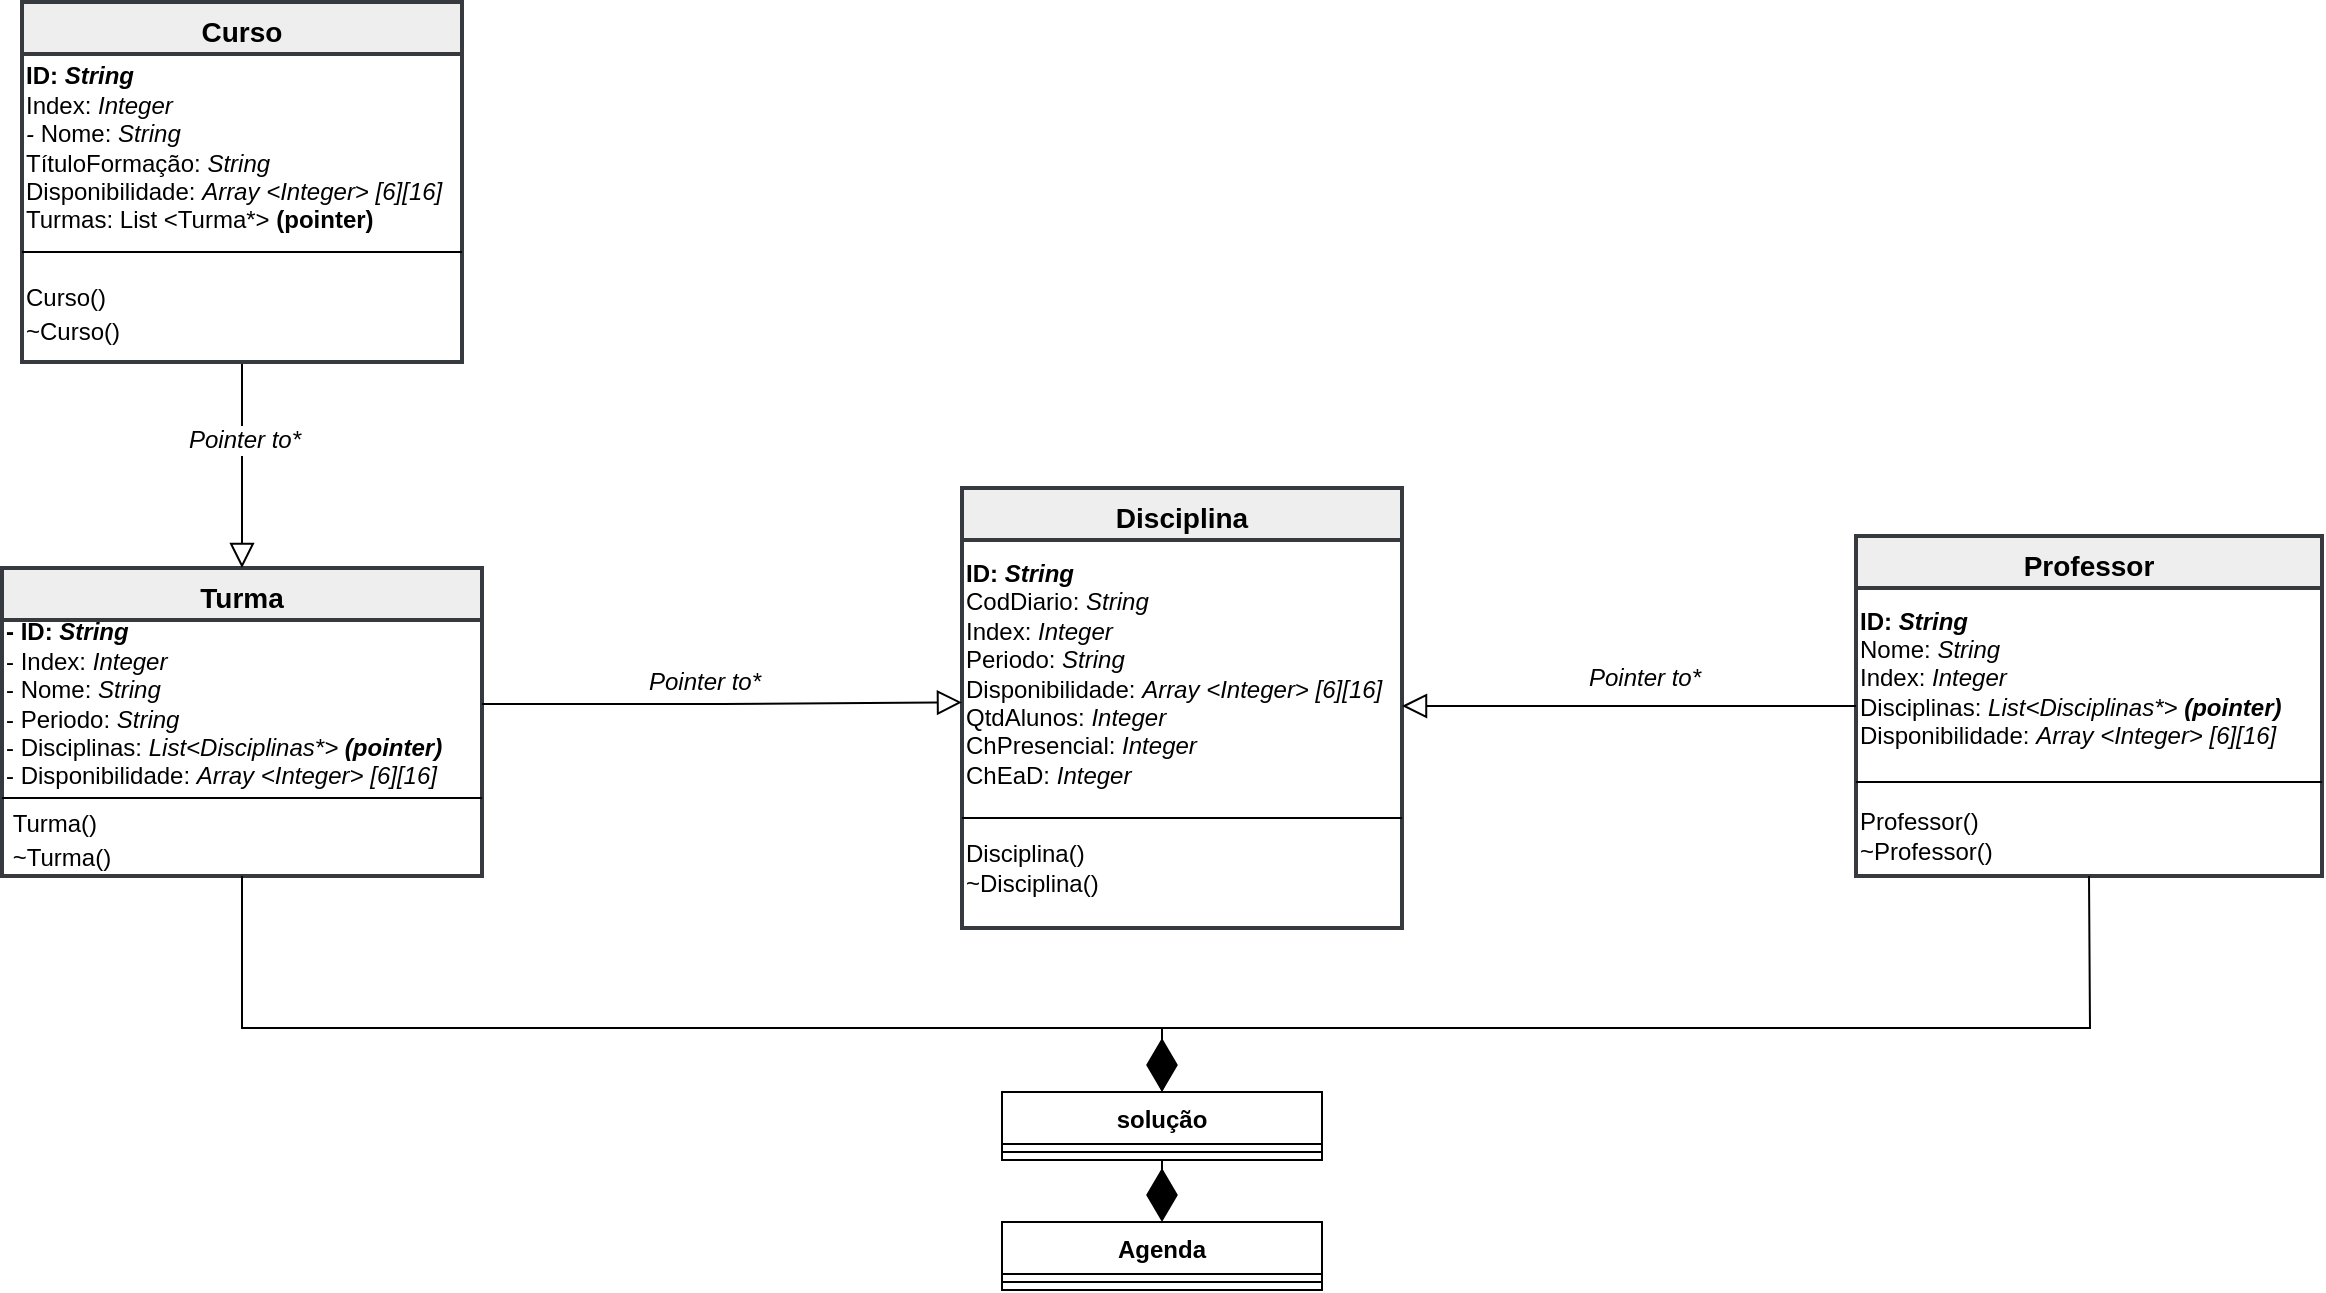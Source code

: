 <mxfile version="20.3.0" type="device"><diagram id="C5RBs43oDa-KdzZeNtuy" name="Page-1"><mxGraphModel dx="2249" dy="875" grid="1" gridSize="10" guides="1" tooltips="1" connect="1" arrows="1" fold="1" page="1" pageScale="1" pageWidth="827" pageHeight="1169" math="0" shadow="0"><root><mxCell id="WIyWlLk6GJQsqaUBKTNV-0"/><mxCell id="WIyWlLk6GJQsqaUBKTNV-1" parent="WIyWlLk6GJQsqaUBKTNV-0"/><mxCell id="zkfFHV4jXpPFQw0GAbJ--0" value="Disciplina" style="swimlane;fontStyle=1;align=center;verticalAlign=top;childLayout=stackLayout;horizontal=1;startSize=26;horizontalStack=0;resizeParent=1;resizeLast=0;collapsible=1;marginBottom=0;rounded=0;shadow=0;strokeWidth=2;fontSize=14;fillColor=#eeeeee;strokeColor=#36393d;gradientColor=none;swimlaneFillColor=none;" parent="WIyWlLk6GJQsqaUBKTNV-1" vertex="1"><mxGeometry x="-100" y="283" width="220" height="220" as="geometry"><mxRectangle x="230" y="140" width="160" height="26" as="alternateBounds"/></mxGeometry></mxCell><mxCell id="8SZjV5sfwgxYneO07Nkb-15" value="&lt;div style=&quot;&quot;&gt;&lt;span style=&quot;background-color: initial;&quot;&gt;&lt;b&gt;ID: &lt;i&gt;String&lt;/i&gt;&lt;/b&gt;&lt;/span&gt;&lt;/div&gt;&lt;div style=&quot;&quot;&gt;CodDiario: &lt;i&gt;String&lt;/i&gt;&lt;/div&gt;&lt;div style=&quot;&quot;&gt;&lt;span style=&quot;background-color: initial;&quot;&gt;Index: &lt;i&gt;Integer&lt;/i&gt;&lt;/span&gt;&lt;/div&gt;&lt;div style=&quot;&quot;&gt;&lt;span style=&quot;background-color: initial;&quot;&gt;Periodo: &lt;i&gt;String&lt;/i&gt;&lt;/span&gt;&lt;/div&gt;&lt;div style=&quot;&quot;&gt;&lt;span style=&quot;background-color: initial;&quot;&gt;Disponibilidade: &lt;/span&gt;&lt;i style=&quot;background-color: initial;&quot;&gt;Array &amp;lt;Integer&amp;gt; [6][16]&lt;/i&gt;&lt;br&gt;&lt;/div&gt;&lt;div style=&quot;&quot;&gt;&lt;span style=&quot;background-color: initial;&quot;&gt;QtdAlunos: &lt;i&gt;Integer&lt;/i&gt;&lt;/span&gt;&lt;/div&gt;&lt;div style=&quot;&quot;&gt;&lt;span style=&quot;background-color: initial;&quot;&gt;ChPresencial: &lt;i&gt;Integer&lt;/i&gt;&lt;/span&gt;&lt;/div&gt;&lt;div style=&quot;&quot;&gt;&lt;span style=&quot;background-color: initial;&quot;&gt;ChEaD: &lt;i&gt;Integer&lt;/i&gt;&lt;/span&gt;&lt;/div&gt;" style="text;html=1;strokeColor=none;fillColor=none;align=left;verticalAlign=middle;whiteSpace=wrap;rounded=0;" vertex="1" parent="zkfFHV4jXpPFQw0GAbJ--0"><mxGeometry y="26" width="220" height="134" as="geometry"/></mxCell><mxCell id="zkfFHV4jXpPFQw0GAbJ--4" value="" style="line;html=1;strokeWidth=1;align=left;verticalAlign=middle;spacingTop=-1;spacingLeft=3;spacingRight=3;rotatable=0;labelPosition=right;points=[];portConstraint=eastwest;" parent="zkfFHV4jXpPFQw0GAbJ--0" vertex="1"><mxGeometry y="160" width="220" height="10" as="geometry"/></mxCell><mxCell id="8SZjV5sfwgxYneO07Nkb-16" value="Disciplina()&lt;br&gt;~Disciplina()" style="text;html=1;align=left;verticalAlign=middle;resizable=0;points=[];autosize=1;strokeColor=none;fillColor=none;fontSize=12;" vertex="1" parent="zkfFHV4jXpPFQw0GAbJ--0"><mxGeometry y="170" width="220" height="40" as="geometry"/></mxCell><mxCell id="zkfFHV4jXpPFQw0GAbJ--6" value="Turma" style="swimlane;fontStyle=1;align=center;verticalAlign=top;childLayout=stackLayout;horizontal=1;startSize=26;horizontalStack=0;resizeParent=1;resizeLast=0;collapsible=1;marginBottom=0;rounded=0;shadow=0;strokeWidth=2;fillColor=#eeeeee;strokeColor=#36393d;fontSize=14;" parent="WIyWlLk6GJQsqaUBKTNV-1" vertex="1"><mxGeometry x="-580" y="323" width="240" height="154" as="geometry"><mxRectangle x="130" y="380" width="160" height="26" as="alternateBounds"/></mxGeometry></mxCell><mxCell id="8SZjV5sfwgxYneO07Nkb-3" value="&lt;div style=&quot;&quot;&gt;&lt;span style=&quot;background-color: initial;&quot;&gt;&lt;b&gt;- ID: &lt;i&gt;String&lt;/i&gt;&lt;/b&gt;&lt;/span&gt;&lt;/div&gt;&lt;div style=&quot;&quot;&gt;&lt;span style=&quot;background-color: initial;&quot;&gt;- Index: &lt;i&gt;Integer&lt;/i&gt;&lt;/span&gt;&lt;/div&gt;&lt;div style=&quot;&quot;&gt;&lt;span style=&quot;background-color: initial;&quot;&gt;- Nome: &lt;i&gt;String&lt;/i&gt;&lt;/span&gt;&lt;/div&gt;&lt;div style=&quot;&quot;&gt;&lt;span style=&quot;background-color: initial;&quot;&gt;- Periodo: &lt;i&gt;String&lt;/i&gt;&lt;/span&gt;&lt;/div&gt;&lt;div style=&quot;&quot;&gt;- Disciplinas: &lt;i&gt;List&amp;lt;Disciplinas*&amp;gt; &lt;b&gt;(pointer)&lt;/b&gt;&lt;/i&gt;&lt;/div&gt;&lt;div style=&quot;&quot;&gt;&lt;span style=&quot;background-color: initial;&quot;&gt;- Disponibilidade: &lt;i&gt;Array &amp;lt;Integer&amp;gt; [6][16]&lt;/i&gt;&lt;/span&gt;&lt;br&gt;&lt;/div&gt;" style="text;html=1;strokeColor=none;fillColor=none;align=left;verticalAlign=middle;whiteSpace=wrap;rounded=0;" vertex="1" parent="zkfFHV4jXpPFQw0GAbJ--6"><mxGeometry y="26" width="240" height="84" as="geometry"/></mxCell><mxCell id="zkfFHV4jXpPFQw0GAbJ--9" value="" style="line;html=1;strokeWidth=1;align=left;verticalAlign=middle;spacingTop=-1;spacingLeft=3;spacingRight=3;rotatable=0;labelPosition=right;points=[];portConstraint=eastwest;" parent="zkfFHV4jXpPFQw0GAbJ--6" vertex="1"><mxGeometry y="110" width="240" height="10" as="geometry"/></mxCell><mxCell id="8SZjV5sfwgxYneO07Nkb-10" value="&lt;font style=&quot;font-size: 12px;&quot;&gt;&amp;nbsp;Turma()&lt;br&gt;&amp;nbsp;~Turma()&lt;br&gt;&lt;/font&gt;" style="text;html=1;strokeColor=none;fillColor=none;align=left;verticalAlign=middle;whiteSpace=wrap;rounded=0;fontSize=14;" vertex="1" parent="zkfFHV4jXpPFQw0GAbJ--6"><mxGeometry y="120" width="240" height="30" as="geometry"/></mxCell><mxCell id="zkfFHV4jXpPFQw0GAbJ--13" value="Professor" style="swimlane;fontStyle=1;align=center;verticalAlign=top;childLayout=stackLayout;horizontal=1;startSize=26;horizontalStack=0;resizeParent=1;resizeLast=0;collapsible=1;marginBottom=0;rounded=0;shadow=0;strokeWidth=2;fontSize=14;fillColor=#eeeeee;strokeColor=#36393d;" parent="WIyWlLk6GJQsqaUBKTNV-1" vertex="1"><mxGeometry x="347" y="307" width="233" height="170" as="geometry"><mxRectangle x="340" y="380" width="170" height="26" as="alternateBounds"/></mxGeometry></mxCell><mxCell id="8SZjV5sfwgxYneO07Nkb-19" value="&lt;div style=&quot;&quot;&gt;&lt;span style=&quot;background-color: initial;&quot;&gt;&lt;b&gt;ID:&amp;nbsp;&lt;i&gt;String&lt;/i&gt;&lt;/b&gt;&lt;/span&gt;&lt;/div&gt;&lt;div style=&quot;&quot;&gt;&lt;span style=&quot;background-color: initial;&quot;&gt;Nome: &lt;i&gt;String&lt;/i&gt;&lt;/span&gt;&lt;/div&gt;&lt;div style=&quot;&quot;&gt;&lt;span style=&quot;background-color: initial;&quot;&gt;Index:&amp;nbsp;&lt;i&gt;Integer&lt;/i&gt;&lt;/span&gt;&lt;/div&gt;&lt;div style=&quot;&quot;&gt;&lt;span style=&quot;background-color: initial;&quot;&gt;Disciplinas:&amp;nbsp;&lt;/span&gt;&lt;i style=&quot;background-color: initial;&quot;&gt;List&amp;lt;Disciplinas*&amp;gt;&amp;nbsp;&lt;b&gt;(pointer)&lt;/b&gt;&lt;/i&gt;&lt;br&gt;&lt;/div&gt;&lt;div style=&quot;&quot;&gt;&lt;span style=&quot;background-color: initial;&quot;&gt;Disponibilidade:&amp;nbsp;&lt;i&gt;Array &amp;lt;Integer&amp;gt; [6][16]&lt;/i&gt;&lt;/span&gt;&lt;/div&gt;" style="text;html=1;align=left;verticalAlign=middle;resizable=0;points=[];autosize=1;strokeColor=none;fillColor=none;fontSize=12;" vertex="1" parent="zkfFHV4jXpPFQw0GAbJ--13"><mxGeometry y="26" width="233" height="90" as="geometry"/></mxCell><mxCell id="zkfFHV4jXpPFQw0GAbJ--15" value="" style="line;html=1;strokeWidth=1;align=left;verticalAlign=middle;spacingTop=-1;spacingLeft=3;spacingRight=3;rotatable=0;labelPosition=right;points=[];portConstraint=eastwest;" parent="zkfFHV4jXpPFQw0GAbJ--13" vertex="1"><mxGeometry y="116" width="233" height="14" as="geometry"/></mxCell><mxCell id="8SZjV5sfwgxYneO07Nkb-20" value="Professor()&lt;br&gt;~Professor()" style="text;html=1;align=left;verticalAlign=middle;resizable=0;points=[];autosize=1;strokeColor=none;fillColor=none;fontSize=12;" vertex="1" parent="zkfFHV4jXpPFQw0GAbJ--13"><mxGeometry y="130" width="233" height="40" as="geometry"/></mxCell><mxCell id="zkfFHV4jXpPFQw0GAbJ--16" value="" style="endArrow=block;endSize=10;endFill=0;shadow=0;strokeWidth=1;rounded=0;edgeStyle=elbowEdgeStyle;elbow=vertical;" parent="WIyWlLk6GJQsqaUBKTNV-1" source="zkfFHV4jXpPFQw0GAbJ--13" target="zkfFHV4jXpPFQw0GAbJ--0" edge="1"><mxGeometry width="160" relative="1" as="geometry"><mxPoint x="-3" y="631.5" as="sourcePoint"/><mxPoint x="97" y="529.5" as="targetPoint"/></mxGeometry></mxCell><mxCell id="8SZjV5sfwgxYneO07Nkb-24" value="&lt;i&gt;Pointer to*&lt;/i&gt;" style="edgeLabel;html=1;align=center;verticalAlign=middle;resizable=0;points=[];fontSize=12;" vertex="1" connectable="0" parent="zkfFHV4jXpPFQw0GAbJ--16"><mxGeometry x="0.207" y="-4" relative="1" as="geometry"><mxPoint x="31" y="-10" as="offset"/></mxGeometry></mxCell><mxCell id="8SZjV5sfwgxYneO07Nkb-9" style="edgeStyle=orthogonalEdgeStyle;rounded=0;orthogonalLoop=1;jettySize=auto;html=1;entryX=0.5;entryY=0;entryDx=0;entryDy=0;fontSize=12;strokeWidth=1;endSize=10;endArrow=block;endFill=0;" edge="1" parent="WIyWlLk6GJQsqaUBKTNV-1" source="zkfFHV4jXpPFQw0GAbJ--17" target="zkfFHV4jXpPFQw0GAbJ--6"><mxGeometry relative="1" as="geometry"/></mxCell><mxCell id="8SZjV5sfwgxYneO07Nkb-23" value="&lt;i&gt;Pointer to*&lt;/i&gt;" style="edgeLabel;html=1;align=center;verticalAlign=middle;resizable=0;points=[];fontSize=12;" vertex="1" connectable="0" parent="8SZjV5sfwgxYneO07Nkb-9"><mxGeometry x="-0.252" y="1" relative="1" as="geometry"><mxPoint as="offset"/></mxGeometry></mxCell><object label="Curso" Nome="String&#10;" Tipo="String&#10;" id="zkfFHV4jXpPFQw0GAbJ--17"><mxCell style="swimlane;fontStyle=1;align=center;verticalAlign=top;childLayout=stackLayout;horizontal=1;startSize=26;horizontalStack=0;resizeParent=1;resizeLast=0;collapsible=1;marginBottom=0;rounded=0;shadow=0;strokeWidth=2;fontSize=14;fillColor=#eeeeee;strokeColor=#36393d;" parent="WIyWlLk6GJQsqaUBKTNV-1" vertex="1"><mxGeometry x="-570" y="40" width="220" height="180" as="geometry"><mxRectangle x="-303" y="80" width="160" height="26" as="alternateBounds"/></mxGeometry></mxCell></object><mxCell id="8SZjV5sfwgxYneO07Nkb-1" value="&lt;div style=&quot;&quot;&gt;&lt;span style=&quot;background-color: initial;&quot;&gt;&lt;b&gt;ID: &lt;i&gt;String&lt;/i&gt;&lt;/b&gt;&lt;/span&gt;&lt;/div&gt;&lt;div style=&quot;&quot;&gt;&lt;span style=&quot;background-color: initial;&quot;&gt;Index: &lt;i&gt;Integer&lt;/i&gt;&lt;/span&gt;&lt;/div&gt;&lt;div style=&quot;&quot;&gt;&lt;span style=&quot;background-color: initial;&quot;&gt;&lt;i&gt;- &lt;/i&gt;Nome: &lt;i&gt;String&lt;/i&gt;&lt;/span&gt;&lt;/div&gt;&lt;div style=&quot;&quot;&gt;&lt;span style=&quot;background-color: initial;&quot;&gt;TítuloFormação: &lt;i&gt;String&lt;/i&gt;&lt;/span&gt;&lt;/div&gt;&lt;div style=&quot;&quot;&gt;&lt;span style=&quot;background-color: initial;&quot;&gt;Disponibilidade: &lt;i&gt;Array &amp;lt;Integer&amp;gt; [6][16]&lt;/i&gt;&lt;/span&gt;&lt;/div&gt;&lt;div style=&quot;&quot;&gt;Turmas: List &amp;lt;Turma*&amp;gt;&lt;b&gt; (pointer)&lt;/b&gt;&lt;/div&gt;" style="text;html=1;strokeColor=none;fillColor=none;align=left;verticalAlign=middle;whiteSpace=wrap;rounded=0;strokeWidth=2;" vertex="1" parent="zkfFHV4jXpPFQw0GAbJ--17"><mxGeometry y="26" width="220" height="94" as="geometry"/></mxCell><mxCell id="zkfFHV4jXpPFQw0GAbJ--23" value="" style="line;html=1;strokeWidth=1;align=left;verticalAlign=middle;spacingTop=-1;spacingLeft=3;spacingRight=3;rotatable=0;labelPosition=right;points=[];portConstraint=eastwest;" parent="zkfFHV4jXpPFQw0GAbJ--17" vertex="1"><mxGeometry y="120" width="220" height="10" as="geometry"/></mxCell><mxCell id="8SZjV5sfwgxYneO07Nkb-2" value="&lt;font style=&quot;font-size: 12px;&quot;&gt;Curso()&lt;br&gt;~Curso()&lt;br&gt;&lt;/font&gt;" style="text;html=1;strokeColor=none;fillColor=none;align=left;verticalAlign=middle;whiteSpace=wrap;rounded=0;fontSize=14;strokeWidth=2;" vertex="1" parent="zkfFHV4jXpPFQw0GAbJ--17"><mxGeometry y="130" width="220" height="50" as="geometry"/></mxCell><mxCell id="yWxIUjhlnnAtSWAS2GaM-6" value="Agenda&#10;" style="swimlane;fontStyle=1;align=center;verticalAlign=top;childLayout=stackLayout;horizontal=1;startSize=26;horizontalStack=0;resizeParent=1;resizeParentMax=0;resizeLast=0;collapsible=1;marginBottom=0;" parent="WIyWlLk6GJQsqaUBKTNV-1" vertex="1"><mxGeometry x="-80" y="650" width="160" height="34" as="geometry"/></mxCell><mxCell id="yWxIUjhlnnAtSWAS2GaM-8" value="" style="line;strokeWidth=1;fillColor=none;align=left;verticalAlign=middle;spacingTop=-1;spacingLeft=3;spacingRight=3;rotatable=0;labelPosition=right;points=[];portConstraint=eastwest;strokeColor=inherit;" parent="yWxIUjhlnnAtSWAS2GaM-6" vertex="1"><mxGeometry y="26" width="160" height="8" as="geometry"/></mxCell><mxCell id="yWxIUjhlnnAtSWAS2GaM-10" value="solução&#10;" style="swimlane;fontStyle=1;align=center;verticalAlign=top;childLayout=stackLayout;horizontal=1;startSize=26;horizontalStack=0;resizeParent=1;resizeParentMax=0;resizeLast=0;collapsible=1;marginBottom=0;" parent="WIyWlLk6GJQsqaUBKTNV-1" vertex="1"><mxGeometry x="-80" y="585" width="160" height="34" as="geometry"/></mxCell><mxCell id="yWxIUjhlnnAtSWAS2GaM-11" value="" style="line;strokeWidth=1;fillColor=none;align=left;verticalAlign=middle;spacingTop=-1;spacingLeft=3;spacingRight=3;rotatable=0;labelPosition=right;points=[];portConstraint=eastwest;strokeColor=inherit;" parent="yWxIUjhlnnAtSWAS2GaM-10" vertex="1"><mxGeometry y="26" width="160" height="8" as="geometry"/></mxCell><mxCell id="yWxIUjhlnnAtSWAS2GaM-12" value="" style="endArrow=diamondThin;endFill=1;endSize=24;html=1;rounded=0;exitX=0.5;exitY=1;exitDx=0;exitDy=0;entryX=0.5;entryY=0;entryDx=0;entryDy=0;" parent="WIyWlLk6GJQsqaUBKTNV-1" source="yWxIUjhlnnAtSWAS2GaM-10" target="yWxIUjhlnnAtSWAS2GaM-6" edge="1"><mxGeometry width="160" relative="1" as="geometry"><mxPoint x="70" y="545" as="sourcePoint"/><mxPoint x="230" y="545" as="targetPoint"/></mxGeometry></mxCell><mxCell id="yWxIUjhlnnAtSWAS2GaM-14" value="" style="endArrow=diamondThin;endFill=1;endSize=24;html=1;rounded=0;exitX=0.5;exitY=1;exitDx=0;exitDy=0;entryX=0.5;entryY=0;entryDx=0;entryDy=0;" parent="WIyWlLk6GJQsqaUBKTNV-1" source="zkfFHV4jXpPFQw0GAbJ--13" target="yWxIUjhlnnAtSWAS2GaM-10" edge="1"><mxGeometry width="160" relative="1" as="geometry"><mxPoint x="197" y="558.5" as="sourcePoint"/><mxPoint x="357" y="558.5" as="targetPoint"/><Array as="points"><mxPoint x="464" y="553"/><mxPoint y="553"/></Array></mxGeometry></mxCell><mxCell id="8SZjV5sfwgxYneO07Nkb-21" style="edgeStyle=orthogonalEdgeStyle;rounded=0;orthogonalLoop=1;jettySize=auto;html=1;exitX=0.5;exitY=1;exitDx=0;exitDy=0;entryX=0.5;entryY=0;entryDx=0;entryDy=0;strokeWidth=1;fontSize=12;" edge="1" parent="WIyWlLk6GJQsqaUBKTNV-1" source="zkfFHV4jXpPFQw0GAbJ--6" target="yWxIUjhlnnAtSWAS2GaM-10"><mxGeometry relative="1" as="geometry"><Array as="points"><mxPoint x="-460" y="553"/><mxPoint y="553"/></Array></mxGeometry></mxCell><mxCell id="8SZjV5sfwgxYneO07Nkb-22" style="edgeStyle=orthogonalEdgeStyle;rounded=0;orthogonalLoop=1;jettySize=auto;html=1;exitX=1;exitY=0.5;exitDx=0;exitDy=0;entryX=0;entryY=0.606;entryDx=0;entryDy=0;entryPerimeter=0;strokeWidth=1;fontSize=12;endArrow=block;endFill=0;endSize=10;" edge="1" parent="WIyWlLk6GJQsqaUBKTNV-1" source="8SZjV5sfwgxYneO07Nkb-3" target="8SZjV5sfwgxYneO07Nkb-15"><mxGeometry relative="1" as="geometry"/></mxCell><mxCell id="8SZjV5sfwgxYneO07Nkb-25" value="&lt;i&gt;Pointer to*&lt;/i&gt;" style="edgeLabel;html=1;align=center;verticalAlign=middle;resizable=0;points=[];fontSize=12;" vertex="1" connectable="0" parent="8SZjV5sfwgxYneO07Nkb-22"><mxGeometry x="-0.325" y="3" relative="1" as="geometry"><mxPoint x="29" y="-8" as="offset"/></mxGeometry></mxCell></root></mxGraphModel></diagram></mxfile>